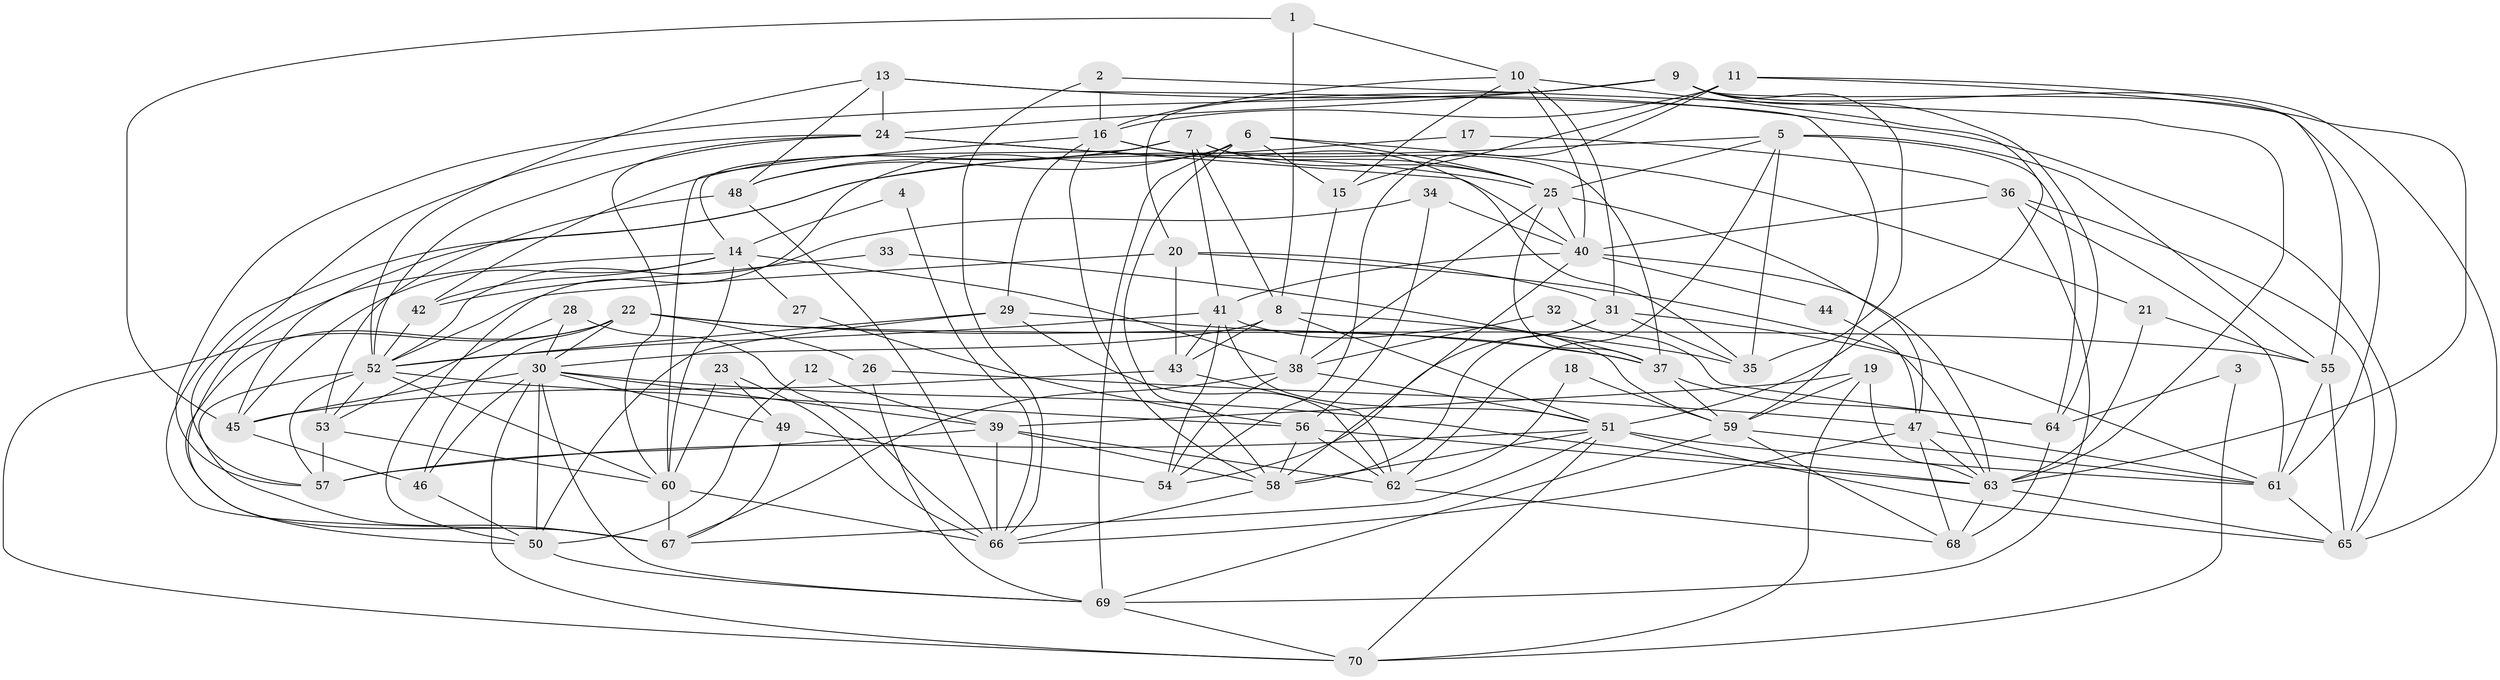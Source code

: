 // original degree distribution, {3: 0.2785714285714286, 6: 0.12857142857142856, 2: 0.1357142857142857, 4: 0.22857142857142856, 5: 0.2, 8: 0.007142857142857143, 7: 0.02142857142857143}
// Generated by graph-tools (version 1.1) at 2025/26/03/09/25 03:26:12]
// undirected, 70 vertices, 199 edges
graph export_dot {
graph [start="1"]
  node [color=gray90,style=filled];
  1;
  2;
  3;
  4;
  5;
  6;
  7;
  8;
  9;
  10;
  11;
  12;
  13;
  14;
  15;
  16;
  17;
  18;
  19;
  20;
  21;
  22;
  23;
  24;
  25;
  26;
  27;
  28;
  29;
  30;
  31;
  32;
  33;
  34;
  35;
  36;
  37;
  38;
  39;
  40;
  41;
  42;
  43;
  44;
  45;
  46;
  47;
  48;
  49;
  50;
  51;
  52;
  53;
  54;
  55;
  56;
  57;
  58;
  59;
  60;
  61;
  62;
  63;
  64;
  65;
  66;
  67;
  68;
  69;
  70;
  1 -- 8 [weight=1.0];
  1 -- 10 [weight=1.0];
  1 -- 45 [weight=1.0];
  2 -- 16 [weight=1.0];
  2 -- 63 [weight=1.0];
  2 -- 66 [weight=1.0];
  3 -- 64 [weight=1.0];
  3 -- 70 [weight=1.0];
  4 -- 14 [weight=1.0];
  4 -- 66 [weight=1.0];
  5 -- 25 [weight=1.0];
  5 -- 35 [weight=2.0];
  5 -- 55 [weight=1.0];
  5 -- 62 [weight=1.0];
  5 -- 64 [weight=1.0];
  5 -- 67 [weight=1.0];
  6 -- 15 [weight=1.0];
  6 -- 21 [weight=1.0];
  6 -- 25 [weight=1.0];
  6 -- 48 [weight=1.0];
  6 -- 50 [weight=1.0];
  6 -- 58 [weight=1.0];
  6 -- 69 [weight=1.0];
  7 -- 8 [weight=1.0];
  7 -- 14 [weight=1.0];
  7 -- 25 [weight=1.0];
  7 -- 37 [weight=1.0];
  7 -- 41 [weight=1.0];
  7 -- 42 [weight=1.0];
  7 -- 48 [weight=1.0];
  8 -- 30 [weight=1.0];
  8 -- 35 [weight=1.0];
  8 -- 43 [weight=1.0];
  8 -- 51 [weight=1.0];
  9 -- 20 [weight=1.0];
  9 -- 24 [weight=1.0];
  9 -- 35 [weight=1.0];
  9 -- 57 [weight=1.0];
  9 -- 61 [weight=1.0];
  9 -- 64 [weight=1.0];
  9 -- 65 [weight=1.0];
  10 -- 15 [weight=1.0];
  10 -- 16 [weight=1.0];
  10 -- 31 [weight=1.0];
  10 -- 40 [weight=1.0];
  10 -- 51 [weight=1.0];
  11 -- 15 [weight=1.0];
  11 -- 16 [weight=1.0];
  11 -- 54 [weight=1.0];
  11 -- 55 [weight=1.0];
  11 -- 63 [weight=1.0];
  12 -- 39 [weight=1.0];
  12 -- 50 [weight=1.0];
  13 -- 24 [weight=1.0];
  13 -- 48 [weight=1.0];
  13 -- 52 [weight=1.0];
  13 -- 59 [weight=1.0];
  13 -- 65 [weight=1.0];
  14 -- 27 [weight=1.0];
  14 -- 38 [weight=1.0];
  14 -- 42 [weight=1.0];
  14 -- 45 [weight=1.0];
  14 -- 60 [weight=2.0];
  14 -- 67 [weight=1.0];
  15 -- 38 [weight=1.0];
  16 -- 25 [weight=1.0];
  16 -- 29 [weight=1.0];
  16 -- 35 [weight=1.0];
  16 -- 58 [weight=1.0];
  16 -- 60 [weight=1.0];
  17 -- 36 [weight=1.0];
  17 -- 45 [weight=1.0];
  18 -- 59 [weight=1.0];
  18 -- 62 [weight=1.0];
  19 -- 39 [weight=1.0];
  19 -- 59 [weight=1.0];
  19 -- 63 [weight=1.0];
  19 -- 70 [weight=1.0];
  20 -- 31 [weight=1.0];
  20 -- 43 [weight=1.0];
  20 -- 52 [weight=1.0];
  20 -- 63 [weight=1.0];
  21 -- 55 [weight=1.0];
  21 -- 63 [weight=1.0];
  22 -- 26 [weight=1.0];
  22 -- 30 [weight=1.0];
  22 -- 37 [weight=1.0];
  22 -- 46 [weight=1.0];
  22 -- 50 [weight=1.0];
  22 -- 55 [weight=1.0];
  22 -- 70 [weight=1.0];
  23 -- 49 [weight=1.0];
  23 -- 60 [weight=1.0];
  23 -- 66 [weight=1.0];
  24 -- 25 [weight=1.0];
  24 -- 40 [weight=1.0];
  24 -- 52 [weight=1.0];
  24 -- 57 [weight=1.0];
  24 -- 60 [weight=1.0];
  25 -- 37 [weight=1.0];
  25 -- 38 [weight=1.0];
  25 -- 40 [weight=1.0];
  25 -- 47 [weight=1.0];
  26 -- 47 [weight=1.0];
  26 -- 69 [weight=1.0];
  27 -- 56 [weight=1.0];
  28 -- 30 [weight=1.0];
  28 -- 53 [weight=1.0];
  28 -- 66 [weight=1.0];
  29 -- 37 [weight=1.0];
  29 -- 50 [weight=2.0];
  29 -- 52 [weight=1.0];
  29 -- 62 [weight=1.0];
  30 -- 39 [weight=1.0];
  30 -- 45 [weight=1.0];
  30 -- 46 [weight=1.0];
  30 -- 49 [weight=1.0];
  30 -- 50 [weight=1.0];
  30 -- 63 [weight=1.0];
  30 -- 69 [weight=1.0];
  30 -- 70 [weight=1.0];
  31 -- 35 [weight=1.0];
  31 -- 54 [weight=1.0];
  31 -- 58 [weight=1.0];
  31 -- 61 [weight=1.0];
  32 -- 38 [weight=1.0];
  32 -- 64 [weight=1.0];
  33 -- 37 [weight=1.0];
  33 -- 42 [weight=1.0];
  34 -- 40 [weight=1.0];
  34 -- 52 [weight=1.0];
  34 -- 56 [weight=1.0];
  36 -- 40 [weight=1.0];
  36 -- 61 [weight=1.0];
  36 -- 65 [weight=1.0];
  36 -- 69 [weight=1.0];
  37 -- 59 [weight=1.0];
  37 -- 64 [weight=1.0];
  38 -- 51 [weight=1.0];
  38 -- 54 [weight=1.0];
  38 -- 67 [weight=1.0];
  39 -- 57 [weight=1.0];
  39 -- 58 [weight=1.0];
  39 -- 62 [weight=1.0];
  39 -- 66 [weight=1.0];
  40 -- 41 [weight=1.0];
  40 -- 44 [weight=1.0];
  40 -- 58 [weight=1.0];
  40 -- 63 [weight=1.0];
  41 -- 43 [weight=1.0];
  41 -- 51 [weight=1.0];
  41 -- 52 [weight=1.0];
  41 -- 54 [weight=1.0];
  41 -- 59 [weight=1.0];
  42 -- 52 [weight=1.0];
  43 -- 45 [weight=1.0];
  43 -- 62 [weight=1.0];
  44 -- 47 [weight=1.0];
  45 -- 46 [weight=1.0];
  46 -- 50 [weight=1.0];
  47 -- 61 [weight=1.0];
  47 -- 63 [weight=1.0];
  47 -- 66 [weight=1.0];
  47 -- 68 [weight=1.0];
  48 -- 53 [weight=1.0];
  48 -- 66 [weight=1.0];
  49 -- 54 [weight=1.0];
  49 -- 67 [weight=1.0];
  50 -- 69 [weight=1.0];
  51 -- 57 [weight=2.0];
  51 -- 58 [weight=1.0];
  51 -- 61 [weight=1.0];
  51 -- 65 [weight=1.0];
  51 -- 67 [weight=1.0];
  51 -- 70 [weight=1.0];
  52 -- 53 [weight=1.0];
  52 -- 56 [weight=1.0];
  52 -- 57 [weight=1.0];
  52 -- 60 [weight=1.0];
  52 -- 67 [weight=1.0];
  53 -- 57 [weight=1.0];
  53 -- 60 [weight=1.0];
  55 -- 61 [weight=1.0];
  55 -- 65 [weight=1.0];
  56 -- 58 [weight=1.0];
  56 -- 62 [weight=2.0];
  56 -- 63 [weight=1.0];
  58 -- 66 [weight=1.0];
  59 -- 61 [weight=1.0];
  59 -- 68 [weight=1.0];
  59 -- 69 [weight=1.0];
  60 -- 66 [weight=1.0];
  60 -- 67 [weight=1.0];
  61 -- 65 [weight=1.0];
  62 -- 68 [weight=1.0];
  63 -- 65 [weight=1.0];
  63 -- 68 [weight=1.0];
  64 -- 68 [weight=2.0];
  69 -- 70 [weight=1.0];
}
